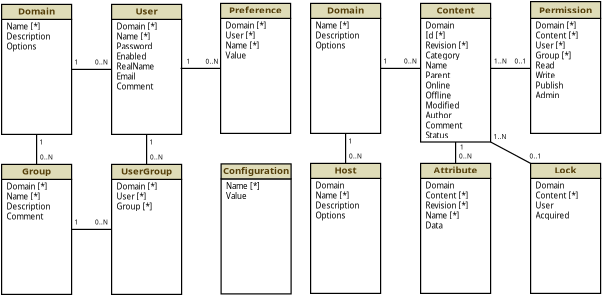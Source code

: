 <?xml version="1.0" encoding="UTF-8"?>
<dia:diagram xmlns:dia="http://www.lysator.liu.se/~alla/dia/">
  <dia:layer name="Background" visible="true">
    <dia:object type="Standard - Box" version="0" id="O0">
      <dia:attribute name="obj_pos">
        <dia:point val="6,1.25"/>
      </dia:attribute>
      <dia:attribute name="obj_bb">
        <dia:rectangle val="5.97,1.22;9.53,7.46"/>
      </dia:attribute>
      <dia:attribute name="elem_corner">
        <dia:point val="6,1.25"/>
      </dia:attribute>
      <dia:attribute name="elem_width">
        <dia:real val="3.5"/>
      </dia:attribute>
      <dia:attribute name="elem_height">
        <dia:real val="6.18"/>
      </dia:attribute>
      <dia:attribute name="border_width">
        <dia:real val="0.06"/>
      </dia:attribute>
      <dia:attribute name="show_background">
        <dia:boolean val="true"/>
      </dia:attribute>
    </dia:object>
    <dia:object type="Standard - Text" version="0" id="O1">
      <dia:attribute name="obj_pos">
        <dia:point val="6.25,1.75"/>
      </dia:attribute>
      <dia:attribute name="obj_bb">
        <dia:rectangle val="6.25,1.35;8.287,7.5"/>
      </dia:attribute>
      <dia:attribute name="text">
        <dia:composite type="text">
          <dia:attribute name="string">
            <dia:string>#Domain
Id [*]
Revision [*]
Category
Name
Parent
Online
Offline
Modified
Author
Comment
Status#</dia:string>
          </dia:attribute>
          <dia:attribute name="font">
            <dia:font family="sans" style="0" name="Helvetica"/>
          </dia:attribute>
          <dia:attribute name="height">
            <dia:real val="0.5"/>
          </dia:attribute>
          <dia:attribute name="pos">
            <dia:point val="6.25,1.75"/>
          </dia:attribute>
          <dia:attribute name="color">
            <dia:color val="#000000"/>
          </dia:attribute>
          <dia:attribute name="alignment">
            <dia:enum val="0"/>
          </dia:attribute>
        </dia:composite>
      </dia:attribute>
    </dia:object>
    <dia:object type="Standard - Box" version="0" id="O2">
      <dia:attribute name="obj_pos">
        <dia:point val="6,0.5"/>
      </dia:attribute>
      <dia:attribute name="obj_bb">
        <dia:rectangle val="5.97,0.47;9.53,1.28"/>
      </dia:attribute>
      <dia:attribute name="elem_corner">
        <dia:point val="6,0.5"/>
      </dia:attribute>
      <dia:attribute name="elem_width">
        <dia:real val="3.5"/>
      </dia:attribute>
      <dia:attribute name="elem_height">
        <dia:real val="0.75"/>
      </dia:attribute>
      <dia:attribute name="border_width">
        <dia:real val="0.06"/>
      </dia:attribute>
      <dia:attribute name="inner_color">
        <dia:color val="#dfdcb8"/>
      </dia:attribute>
      <dia:attribute name="show_background">
        <dia:boolean val="true"/>
      </dia:attribute>
    </dia:object>
    <dia:object type="Standard - Text" version="0" id="O3">
      <dia:attribute name="obj_pos">
        <dia:point val="7.75,1"/>
      </dia:attribute>
      <dia:attribute name="obj_bb">
        <dia:rectangle val="6.775,0.5;8.725,1.3"/>
      </dia:attribute>
      <dia:attribute name="text">
        <dia:composite type="text">
          <dia:attribute name="string">
            <dia:string>#Content#</dia:string>
          </dia:attribute>
          <dia:attribute name="font">
            <dia:font family="sans" style="80" name="Helvetica"/>
          </dia:attribute>
          <dia:attribute name="height">
            <dia:real val="0.6"/>
          </dia:attribute>
          <dia:attribute name="pos">
            <dia:point val="7.75,1"/>
          </dia:attribute>
          <dia:attribute name="color">
            <dia:color val="#543e09"/>
          </dia:attribute>
          <dia:attribute name="alignment">
            <dia:enum val="1"/>
          </dia:attribute>
        </dia:composite>
      </dia:attribute>
    </dia:object>
    <dia:object type="Standard - Line" version="0" id="O4">
      <dia:attribute name="obj_pos">
        <dia:point val="7.75,8.5"/>
      </dia:attribute>
      <dia:attribute name="obj_bb">
        <dia:rectangle val="7.72,7.4;7.78,8.53"/>
      </dia:attribute>
      <dia:attribute name="conn_endpoints">
        <dia:point val="7.75,8.5"/>
        <dia:point val="7.75,7.43"/>
      </dia:attribute>
      <dia:attribute name="numcp">
        <dia:int val="1"/>
      </dia:attribute>
      <dia:attribute name="line_width">
        <dia:real val="0.06"/>
      </dia:attribute>
      <dia:connections>
        <dia:connection handle="0" to="O30" connection="1"/>
        <dia:connection handle="1" to="O0" connection="6"/>
      </dia:connections>
    </dia:object>
    <dia:object type="Standard - Line" version="0" id="O5">
      <dia:attribute name="obj_pos">
        <dia:point val="11.5,3.75"/>
      </dia:attribute>
      <dia:attribute name="obj_bb">
        <dia:rectangle val="9.47,3.72;11.53,3.78"/>
      </dia:attribute>
      <dia:attribute name="conn_endpoints">
        <dia:point val="11.5,3.75"/>
        <dia:point val="9.5,3.75"/>
      </dia:attribute>
      <dia:attribute name="numcp">
        <dia:int val="1"/>
      </dia:attribute>
      <dia:attribute name="line_width">
        <dia:real val="0.06"/>
      </dia:attribute>
    </dia:object>
    <dia:object type="Standard - Text" version="0" id="O6">
      <dia:attribute name="obj_pos">
        <dia:point val="8.07,7.805"/>
      </dia:attribute>
      <dia:attribute name="obj_bb">
        <dia:rectangle val="7.975,7.455;8.165,8.005"/>
      </dia:attribute>
      <dia:attribute name="text">
        <dia:composite type="text">
          <dia:attribute name="string">
            <dia:string>#1#</dia:string>
          </dia:attribute>
          <dia:attribute name="font">
            <dia:font family="sans" style="0" name="Helvetica"/>
          </dia:attribute>
          <dia:attribute name="height">
            <dia:real val="0.4"/>
          </dia:attribute>
          <dia:attribute name="pos">
            <dia:point val="8.07,7.805"/>
          </dia:attribute>
          <dia:attribute name="color">
            <dia:color val="#000000"/>
          </dia:attribute>
          <dia:attribute name="alignment">
            <dia:enum val="1"/>
          </dia:attribute>
        </dia:composite>
      </dia:attribute>
    </dia:object>
    <dia:object type="Standard - Text" version="0" id="O7">
      <dia:attribute name="obj_pos">
        <dia:point val="8.25,8.25"/>
      </dia:attribute>
      <dia:attribute name="obj_bb">
        <dia:rectangle val="7.947,7.9;8.553,8.45"/>
      </dia:attribute>
      <dia:attribute name="text">
        <dia:composite type="text">
          <dia:attribute name="string">
            <dia:string>#0..N#</dia:string>
          </dia:attribute>
          <dia:attribute name="font">
            <dia:font family="sans" style="0" name="Helvetica"/>
          </dia:attribute>
          <dia:attribute name="height">
            <dia:real val="0.4"/>
          </dia:attribute>
          <dia:attribute name="pos">
            <dia:point val="8.25,8.25"/>
          </dia:attribute>
          <dia:attribute name="color">
            <dia:color val="#000000"/>
          </dia:attribute>
          <dia:attribute name="alignment">
            <dia:enum val="1"/>
          </dia:attribute>
        </dia:composite>
      </dia:attribute>
    </dia:object>
    <dia:object type="Standard - Text" version="0" id="O8">
      <dia:attribute name="obj_pos">
        <dia:point val="10,3.5"/>
      </dia:attribute>
      <dia:attribute name="obj_bb">
        <dia:rectangle val="9.697,3.15;10.303,3.7"/>
      </dia:attribute>
      <dia:attribute name="text">
        <dia:composite type="text">
          <dia:attribute name="string">
            <dia:string>#1..N#</dia:string>
          </dia:attribute>
          <dia:attribute name="font">
            <dia:font family="sans" style="0" name="Helvetica"/>
          </dia:attribute>
          <dia:attribute name="height">
            <dia:real val="0.4"/>
          </dia:attribute>
          <dia:attribute name="pos">
            <dia:point val="10,3.5"/>
          </dia:attribute>
          <dia:attribute name="color">
            <dia:color val="#000000"/>
          </dia:attribute>
          <dia:attribute name="alignment">
            <dia:enum val="1"/>
          </dia:attribute>
        </dia:composite>
      </dia:attribute>
    </dia:object>
    <dia:object type="Standard - Text" version="0" id="O9">
      <dia:attribute name="obj_pos">
        <dia:point val="9.97,7.28"/>
      </dia:attribute>
      <dia:attribute name="obj_bb">
        <dia:rectangle val="9.667,6.93;10.273,7.48"/>
      </dia:attribute>
      <dia:attribute name="text">
        <dia:composite type="text">
          <dia:attribute name="string">
            <dia:string>#1..N#</dia:string>
          </dia:attribute>
          <dia:attribute name="font">
            <dia:font family="sans" style="0" name="Helvetica"/>
          </dia:attribute>
          <dia:attribute name="height">
            <dia:real val="0.4"/>
          </dia:attribute>
          <dia:attribute name="pos">
            <dia:point val="9.97,7.28"/>
          </dia:attribute>
          <dia:attribute name="color">
            <dia:color val="#000000"/>
          </dia:attribute>
          <dia:attribute name="alignment">
            <dia:enum val="1"/>
          </dia:attribute>
        </dia:composite>
      </dia:attribute>
    </dia:object>
    <dia:object type="Standard - Text" version="0" id="O10">
      <dia:attribute name="obj_pos">
        <dia:point val="11.75,8.25"/>
      </dia:attribute>
      <dia:attribute name="obj_bb">
        <dia:rectangle val="11.464,7.9;12.036,8.45"/>
      </dia:attribute>
      <dia:attribute name="text">
        <dia:composite type="text">
          <dia:attribute name="string">
            <dia:string>#0..1#</dia:string>
          </dia:attribute>
          <dia:attribute name="font">
            <dia:font family="sans" style="0" name="Helvetica"/>
          </dia:attribute>
          <dia:attribute name="height">
            <dia:real val="0.4"/>
          </dia:attribute>
          <dia:attribute name="pos">
            <dia:point val="11.75,8.25"/>
          </dia:attribute>
          <dia:attribute name="color">
            <dia:color val="#000000"/>
          </dia:attribute>
          <dia:attribute name="alignment">
            <dia:enum val="1"/>
          </dia:attribute>
        </dia:composite>
      </dia:attribute>
    </dia:object>
    <dia:object type="Standard - Text" version="0" id="O11">
      <dia:attribute name="obj_pos">
        <dia:point val="11,3.5"/>
      </dia:attribute>
      <dia:attribute name="obj_bb">
        <dia:rectangle val="10.714,3.15;11.286,3.7"/>
      </dia:attribute>
      <dia:attribute name="text">
        <dia:composite type="text">
          <dia:attribute name="string">
            <dia:string>#0..1#</dia:string>
          </dia:attribute>
          <dia:attribute name="font">
            <dia:font family="sans" style="0" name="Helvetica"/>
          </dia:attribute>
          <dia:attribute name="height">
            <dia:real val="0.4"/>
          </dia:attribute>
          <dia:attribute name="pos">
            <dia:point val="11,3.5"/>
          </dia:attribute>
          <dia:attribute name="color">
            <dia:color val="#000000"/>
          </dia:attribute>
          <dia:attribute name="alignment">
            <dia:enum val="1"/>
          </dia:attribute>
        </dia:composite>
      </dia:attribute>
    </dia:object>
    <dia:object type="Standard - Box" version="0" id="O12">
      <dia:attribute name="obj_pos">
        <dia:point val="11.5,1.25"/>
      </dia:attribute>
      <dia:attribute name="obj_bb">
        <dia:rectangle val="11.47,1.22;15.03,7.03"/>
      </dia:attribute>
      <dia:attribute name="elem_corner">
        <dia:point val="11.5,1.25"/>
      </dia:attribute>
      <dia:attribute name="elem_width">
        <dia:real val="3.5"/>
      </dia:attribute>
      <dia:attribute name="elem_height">
        <dia:real val="5.75"/>
      </dia:attribute>
      <dia:attribute name="border_width">
        <dia:real val="0.06"/>
      </dia:attribute>
      <dia:attribute name="show_background">
        <dia:boolean val="true"/>
      </dia:attribute>
    </dia:object>
    <dia:object type="Standard - Text" version="0" id="O13">
      <dia:attribute name="obj_pos">
        <dia:point val="11.75,1.75"/>
      </dia:attribute>
      <dia:attribute name="obj_bb">
        <dia:rectangle val="11.75,1.35;13.702,5.5"/>
      </dia:attribute>
      <dia:attribute name="text">
        <dia:composite type="text">
          <dia:attribute name="string">
            <dia:string>#Domain [*]
Content [*]
User [*]
Group [*]
Read
Write
Publish
Admin#</dia:string>
          </dia:attribute>
          <dia:attribute name="font">
            <dia:font family="sans" style="0" name="Helvetica"/>
          </dia:attribute>
          <dia:attribute name="height">
            <dia:real val="0.5"/>
          </dia:attribute>
          <dia:attribute name="pos">
            <dia:point val="11.75,1.75"/>
          </dia:attribute>
          <dia:attribute name="color">
            <dia:color val="#000000"/>
          </dia:attribute>
          <dia:attribute name="alignment">
            <dia:enum val="0"/>
          </dia:attribute>
        </dia:composite>
      </dia:attribute>
    </dia:object>
    <dia:object type="Standard - Box" version="0" id="O14">
      <dia:attribute name="obj_pos">
        <dia:point val="11.5,0.41"/>
      </dia:attribute>
      <dia:attribute name="obj_bb">
        <dia:rectangle val="11.47,0.38;15.03,1.28"/>
      </dia:attribute>
      <dia:attribute name="elem_corner">
        <dia:point val="11.5,0.41"/>
      </dia:attribute>
      <dia:attribute name="elem_width">
        <dia:real val="3.5"/>
      </dia:attribute>
      <dia:attribute name="elem_height">
        <dia:real val="0.84"/>
      </dia:attribute>
      <dia:attribute name="border_width">
        <dia:real val="0.06"/>
      </dia:attribute>
      <dia:attribute name="inner_color">
        <dia:color val="#dfdcb8"/>
      </dia:attribute>
      <dia:attribute name="show_background">
        <dia:boolean val="true"/>
      </dia:attribute>
    </dia:object>
    <dia:object type="Standard - Text" version="0" id="O15">
      <dia:attribute name="obj_pos">
        <dia:point val="13.25,1"/>
      </dia:attribute>
      <dia:attribute name="obj_bb">
        <dia:rectangle val="11.925,0.5;14.575,1.3"/>
      </dia:attribute>
      <dia:attribute name="text">
        <dia:composite type="text">
          <dia:attribute name="string">
            <dia:string>#Permission#</dia:string>
          </dia:attribute>
          <dia:attribute name="font">
            <dia:font family="sans" style="80" name="Helvetica"/>
          </dia:attribute>
          <dia:attribute name="height">
            <dia:real val="0.6"/>
          </dia:attribute>
          <dia:attribute name="pos">
            <dia:point val="13.25,1"/>
          </dia:attribute>
          <dia:attribute name="color">
            <dia:color val="#543e09"/>
          </dia:attribute>
          <dia:attribute name="alignment">
            <dia:enum val="1"/>
          </dia:attribute>
        </dia:composite>
      </dia:attribute>
    </dia:object>
    <dia:object type="Standard - Box" version="0" id="O16">
      <dia:attribute name="obj_pos">
        <dia:point val="0.5,1.25"/>
      </dia:attribute>
      <dia:attribute name="obj_bb">
        <dia:rectangle val="0.47,1.22;4.03,7.03"/>
      </dia:attribute>
      <dia:attribute name="elem_corner">
        <dia:point val="0.5,1.25"/>
      </dia:attribute>
      <dia:attribute name="elem_width">
        <dia:real val="3.5"/>
      </dia:attribute>
      <dia:attribute name="elem_height">
        <dia:real val="5.75"/>
      </dia:attribute>
      <dia:attribute name="border_width">
        <dia:real val="0.06"/>
      </dia:attribute>
      <dia:attribute name="show_background">
        <dia:boolean val="true"/>
      </dia:attribute>
    </dia:object>
    <dia:object type="Standard - Text" version="0" id="O17">
      <dia:attribute name="obj_pos">
        <dia:point val="0.75,1.75"/>
      </dia:attribute>
      <dia:attribute name="obj_bb">
        <dia:rectangle val="0.75,1.35;2.742,3"/>
      </dia:attribute>
      <dia:attribute name="text">
        <dia:composite type="text">
          <dia:attribute name="string">
            <dia:string>#Name [*]
Description
Options#</dia:string>
          </dia:attribute>
          <dia:attribute name="font">
            <dia:font family="sans" style="0" name="Helvetica"/>
          </dia:attribute>
          <dia:attribute name="height">
            <dia:real val="0.5"/>
          </dia:attribute>
          <dia:attribute name="pos">
            <dia:point val="0.75,1.75"/>
          </dia:attribute>
          <dia:attribute name="color">
            <dia:color val="#000000"/>
          </dia:attribute>
          <dia:attribute name="alignment">
            <dia:enum val="0"/>
          </dia:attribute>
        </dia:composite>
      </dia:attribute>
    </dia:object>
    <dia:object type="Standard - Box" version="0" id="O18">
      <dia:attribute name="obj_pos">
        <dia:point val="0.5,0.5"/>
      </dia:attribute>
      <dia:attribute name="obj_bb">
        <dia:rectangle val="0.47,0.47;4.03,1.28"/>
      </dia:attribute>
      <dia:attribute name="elem_corner">
        <dia:point val="0.5,0.5"/>
      </dia:attribute>
      <dia:attribute name="elem_width">
        <dia:real val="3.5"/>
      </dia:attribute>
      <dia:attribute name="elem_height">
        <dia:real val="0.75"/>
      </dia:attribute>
      <dia:attribute name="border_width">
        <dia:real val="0.06"/>
      </dia:attribute>
      <dia:attribute name="inner_color">
        <dia:color val="#dfdcb8"/>
      </dia:attribute>
      <dia:attribute name="show_background">
        <dia:boolean val="true"/>
      </dia:attribute>
    </dia:object>
    <dia:object type="Standard - Text" version="0" id="O19">
      <dia:attribute name="obj_pos">
        <dia:point val="2.25,1"/>
      </dia:attribute>
      <dia:attribute name="obj_bb">
        <dia:rectangle val="1.325,0.5;3.175,1.3"/>
      </dia:attribute>
      <dia:attribute name="text">
        <dia:composite type="text">
          <dia:attribute name="string">
            <dia:string>#Domain#</dia:string>
          </dia:attribute>
          <dia:attribute name="font">
            <dia:font family="sans" style="80" name="Helvetica"/>
          </dia:attribute>
          <dia:attribute name="height">
            <dia:real val="0.6"/>
          </dia:attribute>
          <dia:attribute name="pos">
            <dia:point val="2.25,1"/>
          </dia:attribute>
          <dia:attribute name="color">
            <dia:color val="#543e09"/>
          </dia:attribute>
          <dia:attribute name="alignment">
            <dia:enum val="1"/>
          </dia:attribute>
        </dia:composite>
      </dia:attribute>
    </dia:object>
    <dia:object type="Standard - Line" version="0" id="O20">
      <dia:attribute name="obj_pos">
        <dia:point val="6,3.75"/>
      </dia:attribute>
      <dia:attribute name="obj_bb">
        <dia:rectangle val="3.97,3.72;6.03,3.78"/>
      </dia:attribute>
      <dia:attribute name="conn_endpoints">
        <dia:point val="6,3.75"/>
        <dia:point val="4,3.75"/>
      </dia:attribute>
      <dia:attribute name="numcp">
        <dia:int val="1"/>
      </dia:attribute>
      <dia:attribute name="line_width">
        <dia:real val="0.06"/>
      </dia:attribute>
    </dia:object>
    <dia:object type="Standard - Text" version="0" id="O21">
      <dia:attribute name="obj_pos">
        <dia:point val="5.5,3.5"/>
      </dia:attribute>
      <dia:attribute name="obj_bb">
        <dia:rectangle val="5.197,3.15;5.803,3.7"/>
      </dia:attribute>
      <dia:attribute name="text">
        <dia:composite type="text">
          <dia:attribute name="string">
            <dia:string>#0..N#</dia:string>
          </dia:attribute>
          <dia:attribute name="font">
            <dia:font family="sans" style="0" name="Helvetica"/>
          </dia:attribute>
          <dia:attribute name="height">
            <dia:real val="0.4"/>
          </dia:attribute>
          <dia:attribute name="pos">
            <dia:point val="5.5,3.5"/>
          </dia:attribute>
          <dia:attribute name="color">
            <dia:color val="#000000"/>
          </dia:attribute>
          <dia:attribute name="alignment">
            <dia:enum val="1"/>
          </dia:attribute>
        </dia:composite>
      </dia:attribute>
    </dia:object>
    <dia:object type="Standard - Text" version="0" id="O22">
      <dia:attribute name="obj_pos">
        <dia:point val="4.25,3.5"/>
      </dia:attribute>
      <dia:attribute name="obj_bb">
        <dia:rectangle val="4.155,3.15;4.345,3.7"/>
      </dia:attribute>
      <dia:attribute name="text">
        <dia:composite type="text">
          <dia:attribute name="string">
            <dia:string>#1#</dia:string>
          </dia:attribute>
          <dia:attribute name="font">
            <dia:font family="sans" style="0" name="Helvetica"/>
          </dia:attribute>
          <dia:attribute name="height">
            <dia:real val="0.4"/>
          </dia:attribute>
          <dia:attribute name="pos">
            <dia:point val="4.25,3.5"/>
          </dia:attribute>
          <dia:attribute name="color">
            <dia:color val="#000000"/>
          </dia:attribute>
          <dia:attribute name="alignment">
            <dia:enum val="1"/>
          </dia:attribute>
        </dia:composite>
      </dia:attribute>
    </dia:object>
    <dia:object type="Standard - Box" version="0" id="O23">
      <dia:attribute name="obj_pos">
        <dia:point val="11.5,9.25"/>
      </dia:attribute>
      <dia:attribute name="obj_bb">
        <dia:rectangle val="11.47,9.22;15.03,15.03"/>
      </dia:attribute>
      <dia:attribute name="elem_corner">
        <dia:point val="11.5,9.25"/>
      </dia:attribute>
      <dia:attribute name="elem_width">
        <dia:real val="3.5"/>
      </dia:attribute>
      <dia:attribute name="elem_height">
        <dia:real val="5.75"/>
      </dia:attribute>
      <dia:attribute name="border_width">
        <dia:real val="0.06"/>
      </dia:attribute>
      <dia:attribute name="show_background">
        <dia:boolean val="true"/>
      </dia:attribute>
    </dia:object>
    <dia:object type="Standard - Text" version="0" id="O24">
      <dia:attribute name="obj_pos">
        <dia:point val="11.75,9.75"/>
      </dia:attribute>
      <dia:attribute name="obj_bb">
        <dia:rectangle val="11.75,9.35;13.702,11.5"/>
      </dia:attribute>
      <dia:attribute name="text">
        <dia:composite type="text">
          <dia:attribute name="string">
            <dia:string>#Domain
Content [*]
User
Acquired#</dia:string>
          </dia:attribute>
          <dia:attribute name="font">
            <dia:font family="sans" style="0" name="Helvetica"/>
          </dia:attribute>
          <dia:attribute name="height">
            <dia:real val="0.5"/>
          </dia:attribute>
          <dia:attribute name="pos">
            <dia:point val="11.75,9.75"/>
          </dia:attribute>
          <dia:attribute name="color">
            <dia:color val="#000000"/>
          </dia:attribute>
          <dia:attribute name="alignment">
            <dia:enum val="0"/>
          </dia:attribute>
        </dia:composite>
      </dia:attribute>
    </dia:object>
    <dia:object type="Standard - Box" version="0" id="O25">
      <dia:attribute name="obj_pos">
        <dia:point val="11.5,8.5"/>
      </dia:attribute>
      <dia:attribute name="obj_bb">
        <dia:rectangle val="11.47,8.47;15.03,9.28"/>
      </dia:attribute>
      <dia:attribute name="elem_corner">
        <dia:point val="11.5,8.5"/>
      </dia:attribute>
      <dia:attribute name="elem_width">
        <dia:real val="3.5"/>
      </dia:attribute>
      <dia:attribute name="elem_height">
        <dia:real val="0.75"/>
      </dia:attribute>
      <dia:attribute name="border_width">
        <dia:real val="0.06"/>
      </dia:attribute>
      <dia:attribute name="inner_color">
        <dia:color val="#dfdcb8"/>
      </dia:attribute>
      <dia:attribute name="show_background">
        <dia:boolean val="true"/>
      </dia:attribute>
    </dia:object>
    <dia:object type="Standard - Text" version="0" id="O26">
      <dia:attribute name="obj_pos">
        <dia:point val="13.25,9"/>
      </dia:attribute>
      <dia:attribute name="obj_bb">
        <dia:rectangle val="12.675,8.5;13.825,9.3"/>
      </dia:attribute>
      <dia:attribute name="text">
        <dia:composite type="text">
          <dia:attribute name="string">
            <dia:string>#Lock#</dia:string>
          </dia:attribute>
          <dia:attribute name="font">
            <dia:font family="sans" style="80" name="Helvetica"/>
          </dia:attribute>
          <dia:attribute name="height">
            <dia:real val="0.6"/>
          </dia:attribute>
          <dia:attribute name="pos">
            <dia:point val="13.25,9"/>
          </dia:attribute>
          <dia:attribute name="color">
            <dia:color val="#543e09"/>
          </dia:attribute>
          <dia:attribute name="alignment">
            <dia:enum val="1"/>
          </dia:attribute>
        </dia:composite>
      </dia:attribute>
    </dia:object>
    <dia:object type="Standard - Line" version="0" id="O27">
      <dia:attribute name="obj_pos">
        <dia:point val="11.5,8.5"/>
      </dia:attribute>
      <dia:attribute name="obj_bb">
        <dia:rectangle val="9.459,7.389;11.541,8.541"/>
      </dia:attribute>
      <dia:attribute name="conn_endpoints">
        <dia:point val="11.5,8.5"/>
        <dia:point val="9.5,7.43"/>
      </dia:attribute>
      <dia:attribute name="numcp">
        <dia:int val="1"/>
      </dia:attribute>
      <dia:attribute name="line_width">
        <dia:real val="0.06"/>
      </dia:attribute>
      <dia:connections>
        <dia:connection handle="0" to="O25" connection="0"/>
        <dia:connection handle="1" to="O0" connection="7"/>
      </dia:connections>
    </dia:object>
    <dia:object type="Standard - Box" version="0" id="O28">
      <dia:attribute name="obj_pos">
        <dia:point val="6,9.25"/>
      </dia:attribute>
      <dia:attribute name="obj_bb">
        <dia:rectangle val="5.97,9.22;9.53,15.03"/>
      </dia:attribute>
      <dia:attribute name="elem_corner">
        <dia:point val="6,9.25"/>
      </dia:attribute>
      <dia:attribute name="elem_width">
        <dia:real val="3.5"/>
      </dia:attribute>
      <dia:attribute name="elem_height">
        <dia:real val="5.75"/>
      </dia:attribute>
      <dia:attribute name="border_width">
        <dia:real val="0.06"/>
      </dia:attribute>
      <dia:attribute name="show_background">
        <dia:boolean val="true"/>
      </dia:attribute>
    </dia:object>
    <dia:object type="Standard - Text" version="0" id="O29">
      <dia:attribute name="obj_pos">
        <dia:point val="6.25,9.75"/>
      </dia:attribute>
      <dia:attribute name="obj_bb">
        <dia:rectangle val="6.25,9.336;8.3,12.027"/>
      </dia:attribute>
      <dia:attribute name="text">
        <dia:composite type="text">
          <dia:attribute name="string">
            <dia:string>#Domain
Content [*]
Revision [*]
Name [*]
Data#</dia:string>
          </dia:attribute>
          <dia:attribute name="font">
            <dia:font family="sans" style="0" name="Helvetica"/>
          </dia:attribute>
          <dia:attribute name="height">
            <dia:real val="0.5"/>
          </dia:attribute>
          <dia:attribute name="pos">
            <dia:point val="6.25,9.75"/>
          </dia:attribute>
          <dia:attribute name="color">
            <dia:color val="#000000"/>
          </dia:attribute>
          <dia:attribute name="alignment">
            <dia:enum val="0"/>
          </dia:attribute>
        </dia:composite>
      </dia:attribute>
    </dia:object>
    <dia:object type="Standard - Box" version="0" id="O30">
      <dia:attribute name="obj_pos">
        <dia:point val="6,8.5"/>
      </dia:attribute>
      <dia:attribute name="obj_bb">
        <dia:rectangle val="5.97,8.47;9.53,9.28"/>
      </dia:attribute>
      <dia:attribute name="elem_corner">
        <dia:point val="6,8.5"/>
      </dia:attribute>
      <dia:attribute name="elem_width">
        <dia:real val="3.5"/>
      </dia:attribute>
      <dia:attribute name="elem_height">
        <dia:real val="0.75"/>
      </dia:attribute>
      <dia:attribute name="border_width">
        <dia:real val="0.06"/>
      </dia:attribute>
      <dia:attribute name="inner_color">
        <dia:color val="#dfdcb8"/>
      </dia:attribute>
      <dia:attribute name="show_background">
        <dia:boolean val="true"/>
      </dia:attribute>
    </dia:object>
    <dia:object type="Standard - Text" version="0" id="O31">
      <dia:attribute name="obj_pos">
        <dia:point val="7.75,9"/>
      </dia:attribute>
      <dia:attribute name="obj_bb">
        <dia:rectangle val="6.65,8.5;8.85,9.3"/>
      </dia:attribute>
      <dia:attribute name="text">
        <dia:composite type="text">
          <dia:attribute name="string">
            <dia:string>#Attribute#</dia:string>
          </dia:attribute>
          <dia:attribute name="font">
            <dia:font family="sans" style="80" name="Helvetica"/>
          </dia:attribute>
          <dia:attribute name="height">
            <dia:real val="0.6"/>
          </dia:attribute>
          <dia:attribute name="pos">
            <dia:point val="7.75,9"/>
          </dia:attribute>
          <dia:attribute name="color">
            <dia:color val="#543e09"/>
          </dia:attribute>
          <dia:attribute name="alignment">
            <dia:enum val="1"/>
          </dia:attribute>
        </dia:composite>
      </dia:attribute>
    </dia:object>
    <dia:object type="Standard - Box" version="0" id="O32">
      <dia:attribute name="obj_pos">
        <dia:point val="-14.95,1.3"/>
      </dia:attribute>
      <dia:attribute name="obj_bb">
        <dia:rectangle val="-14.98,1.27;-11.42,7.08"/>
      </dia:attribute>
      <dia:attribute name="elem_corner">
        <dia:point val="-14.95,1.3"/>
      </dia:attribute>
      <dia:attribute name="elem_width">
        <dia:real val="3.5"/>
      </dia:attribute>
      <dia:attribute name="elem_height">
        <dia:real val="5.75"/>
      </dia:attribute>
      <dia:attribute name="border_width">
        <dia:real val="0.06"/>
      </dia:attribute>
      <dia:attribute name="show_background">
        <dia:boolean val="true"/>
      </dia:attribute>
    </dia:object>
    <dia:object type="Standard - Text" version="0" id="O33">
      <dia:attribute name="obj_pos">
        <dia:point val="-14.7,1.8"/>
      </dia:attribute>
      <dia:attribute name="obj_bb">
        <dia:rectangle val="-14.7,1.4;-12.708,3.05"/>
      </dia:attribute>
      <dia:attribute name="text">
        <dia:composite type="text">
          <dia:attribute name="string">
            <dia:string>#Name [*]
Description
Options#</dia:string>
          </dia:attribute>
          <dia:attribute name="font">
            <dia:font family="sans" style="0" name="Helvetica"/>
          </dia:attribute>
          <dia:attribute name="height">
            <dia:real val="0.5"/>
          </dia:attribute>
          <dia:attribute name="pos">
            <dia:point val="-14.7,1.8"/>
          </dia:attribute>
          <dia:attribute name="color">
            <dia:color val="#000000"/>
          </dia:attribute>
          <dia:attribute name="alignment">
            <dia:enum val="0"/>
          </dia:attribute>
        </dia:composite>
      </dia:attribute>
    </dia:object>
    <dia:object type="Standard - Box" version="0" id="O34">
      <dia:attribute name="obj_pos">
        <dia:point val="-14.95,0.55"/>
      </dia:attribute>
      <dia:attribute name="obj_bb">
        <dia:rectangle val="-14.98,0.52;-11.42,1.33"/>
      </dia:attribute>
      <dia:attribute name="elem_corner">
        <dia:point val="-14.95,0.55"/>
      </dia:attribute>
      <dia:attribute name="elem_width">
        <dia:real val="3.5"/>
      </dia:attribute>
      <dia:attribute name="elem_height">
        <dia:real val="0.75"/>
      </dia:attribute>
      <dia:attribute name="border_width">
        <dia:real val="0.06"/>
      </dia:attribute>
      <dia:attribute name="inner_color">
        <dia:color val="#dfdcb8"/>
      </dia:attribute>
      <dia:attribute name="show_background">
        <dia:boolean val="true"/>
      </dia:attribute>
    </dia:object>
    <dia:object type="Standard - Text" version="0" id="O35">
      <dia:attribute name="obj_pos">
        <dia:point val="-13.2,1.05"/>
      </dia:attribute>
      <dia:attribute name="obj_bb">
        <dia:rectangle val="-14.125,0.55;-12.275,1.35"/>
      </dia:attribute>
      <dia:attribute name="text">
        <dia:composite type="text">
          <dia:attribute name="string">
            <dia:string>#Domain#</dia:string>
          </dia:attribute>
          <dia:attribute name="font">
            <dia:font family="sans" style="80" name="Helvetica"/>
          </dia:attribute>
          <dia:attribute name="height">
            <dia:real val="0.6"/>
          </dia:attribute>
          <dia:attribute name="pos">
            <dia:point val="-13.2,1.05"/>
          </dia:attribute>
          <dia:attribute name="color">
            <dia:color val="#543e09"/>
          </dia:attribute>
          <dia:attribute name="alignment">
            <dia:enum val="1"/>
          </dia:attribute>
        </dia:composite>
      </dia:attribute>
    </dia:object>
    <dia:object type="Standard - Text" version="0" id="O36">
      <dia:attribute name="obj_pos">
        <dia:point val="-11.2,3.55"/>
      </dia:attribute>
      <dia:attribute name="obj_bb">
        <dia:rectangle val="-11.295,3.2;-11.105,3.75"/>
      </dia:attribute>
      <dia:attribute name="text">
        <dia:composite type="text">
          <dia:attribute name="string">
            <dia:string>#1#</dia:string>
          </dia:attribute>
          <dia:attribute name="font">
            <dia:font family="sans" style="0" name="Helvetica"/>
          </dia:attribute>
          <dia:attribute name="height">
            <dia:real val="0.4"/>
          </dia:attribute>
          <dia:attribute name="pos">
            <dia:point val="-11.2,3.55"/>
          </dia:attribute>
          <dia:attribute name="color">
            <dia:color val="#000000"/>
          </dia:attribute>
          <dia:attribute name="alignment">
            <dia:enum val="1"/>
          </dia:attribute>
        </dia:composite>
      </dia:attribute>
    </dia:object>
    <dia:object type="Standard - Box" version="0" id="O37">
      <dia:attribute name="obj_pos">
        <dia:point val="-9.45,1.3"/>
      </dia:attribute>
      <dia:attribute name="obj_bb">
        <dia:rectangle val="-9.48,1.27;-5.92,7.08"/>
      </dia:attribute>
      <dia:attribute name="elem_corner">
        <dia:point val="-9.45,1.3"/>
      </dia:attribute>
      <dia:attribute name="elem_width">
        <dia:real val="3.5"/>
      </dia:attribute>
      <dia:attribute name="elem_height">
        <dia:real val="5.75"/>
      </dia:attribute>
      <dia:attribute name="border_width">
        <dia:real val="0.06"/>
      </dia:attribute>
      <dia:attribute name="show_background">
        <dia:boolean val="true"/>
      </dia:attribute>
    </dia:object>
    <dia:object type="Standard - Text" version="0" id="O38">
      <dia:attribute name="obj_pos">
        <dia:point val="-9.2,1.8"/>
      </dia:attribute>
      <dia:attribute name="obj_bb">
        <dia:rectangle val="-9.2,1.4;-7.283,5.05"/>
      </dia:attribute>
      <dia:attribute name="text">
        <dia:composite type="text">
          <dia:attribute name="string">
            <dia:string>#Domain [*]
Name [*]
Password
Enabled
RealName
Email
Comment#</dia:string>
          </dia:attribute>
          <dia:attribute name="font">
            <dia:font family="sans" style="0" name="Helvetica"/>
          </dia:attribute>
          <dia:attribute name="height">
            <dia:real val="0.5"/>
          </dia:attribute>
          <dia:attribute name="pos">
            <dia:point val="-9.2,1.8"/>
          </dia:attribute>
          <dia:attribute name="color">
            <dia:color val="#000000"/>
          </dia:attribute>
          <dia:attribute name="alignment">
            <dia:enum val="0"/>
          </dia:attribute>
        </dia:composite>
      </dia:attribute>
    </dia:object>
    <dia:object type="Standard - Box" version="0" id="O39">
      <dia:attribute name="obj_pos">
        <dia:point val="-9.45,0.55"/>
      </dia:attribute>
      <dia:attribute name="obj_bb">
        <dia:rectangle val="-9.48,0.52;-5.92,1.33"/>
      </dia:attribute>
      <dia:attribute name="elem_corner">
        <dia:point val="-9.45,0.55"/>
      </dia:attribute>
      <dia:attribute name="elem_width">
        <dia:real val="3.5"/>
      </dia:attribute>
      <dia:attribute name="elem_height">
        <dia:real val="0.75"/>
      </dia:attribute>
      <dia:attribute name="border_width">
        <dia:real val="0.06"/>
      </dia:attribute>
      <dia:attribute name="inner_color">
        <dia:color val="#dfdcb8"/>
      </dia:attribute>
      <dia:attribute name="show_background">
        <dia:boolean val="true"/>
      </dia:attribute>
    </dia:object>
    <dia:object type="Standard - Text" version="0" id="O40">
      <dia:attribute name="obj_pos">
        <dia:point val="-7.7,1.05"/>
      </dia:attribute>
      <dia:attribute name="obj_bb">
        <dia:rectangle val="-8.25,0.55;-7.15,1.35"/>
      </dia:attribute>
      <dia:attribute name="text">
        <dia:composite type="text">
          <dia:attribute name="string">
            <dia:string>#User#</dia:string>
          </dia:attribute>
          <dia:attribute name="font">
            <dia:font family="sans" style="80" name="Helvetica"/>
          </dia:attribute>
          <dia:attribute name="height">
            <dia:real val="0.6"/>
          </dia:attribute>
          <dia:attribute name="pos">
            <dia:point val="-7.7,1.05"/>
          </dia:attribute>
          <dia:attribute name="color">
            <dia:color val="#543e09"/>
          </dia:attribute>
          <dia:attribute name="alignment">
            <dia:enum val="1"/>
          </dia:attribute>
        </dia:composite>
      </dia:attribute>
    </dia:object>
    <dia:object type="Standard - Line" version="0" id="O41">
      <dia:attribute name="obj_pos">
        <dia:point val="-9.45,3.8"/>
      </dia:attribute>
      <dia:attribute name="obj_bb">
        <dia:rectangle val="-11.48,3.77;-9.42,3.83"/>
      </dia:attribute>
      <dia:attribute name="conn_endpoints">
        <dia:point val="-9.45,3.8"/>
        <dia:point val="-11.45,3.8"/>
      </dia:attribute>
      <dia:attribute name="numcp">
        <dia:int val="1"/>
      </dia:attribute>
      <dia:attribute name="line_width">
        <dia:real val="0.06"/>
      </dia:attribute>
    </dia:object>
    <dia:object type="Standard - Box" version="0" id="O42">
      <dia:attribute name="obj_pos">
        <dia:point val="-14.95,9.3"/>
      </dia:attribute>
      <dia:attribute name="obj_bb">
        <dia:rectangle val="-14.98,9.27;-11.42,15.08"/>
      </dia:attribute>
      <dia:attribute name="elem_corner">
        <dia:point val="-14.95,9.3"/>
      </dia:attribute>
      <dia:attribute name="elem_width">
        <dia:real val="3.5"/>
      </dia:attribute>
      <dia:attribute name="elem_height">
        <dia:real val="5.75"/>
      </dia:attribute>
      <dia:attribute name="border_width">
        <dia:real val="0.06"/>
      </dia:attribute>
      <dia:attribute name="show_background">
        <dia:boolean val="true"/>
      </dia:attribute>
    </dia:object>
    <dia:object type="Standard - Text" version="0" id="O43">
      <dia:attribute name="obj_pos">
        <dia:point val="-14.7,9.8"/>
      </dia:attribute>
      <dia:attribute name="obj_bb">
        <dia:rectangle val="-14.7,9.4;-12.708,11.55"/>
      </dia:attribute>
      <dia:attribute name="text">
        <dia:composite type="text">
          <dia:attribute name="string">
            <dia:string>#Domain [*]
Name [*]
Description
Comment#</dia:string>
          </dia:attribute>
          <dia:attribute name="font">
            <dia:font family="sans" style="0" name="Helvetica"/>
          </dia:attribute>
          <dia:attribute name="height">
            <dia:real val="0.5"/>
          </dia:attribute>
          <dia:attribute name="pos">
            <dia:point val="-14.7,9.8"/>
          </dia:attribute>
          <dia:attribute name="color">
            <dia:color val="#000000"/>
          </dia:attribute>
          <dia:attribute name="alignment">
            <dia:enum val="0"/>
          </dia:attribute>
        </dia:composite>
      </dia:attribute>
    </dia:object>
    <dia:object type="Standard - Box" version="0" id="O44">
      <dia:attribute name="obj_pos">
        <dia:point val="-14.95,8.55"/>
      </dia:attribute>
      <dia:attribute name="obj_bb">
        <dia:rectangle val="-14.98,8.52;-11.42,9.33"/>
      </dia:attribute>
      <dia:attribute name="elem_corner">
        <dia:point val="-14.95,8.55"/>
      </dia:attribute>
      <dia:attribute name="elem_width">
        <dia:real val="3.5"/>
      </dia:attribute>
      <dia:attribute name="elem_height">
        <dia:real val="0.75"/>
      </dia:attribute>
      <dia:attribute name="border_width">
        <dia:real val="0.06"/>
      </dia:attribute>
      <dia:attribute name="inner_color">
        <dia:color val="#dfdcb8"/>
      </dia:attribute>
      <dia:attribute name="show_background">
        <dia:boolean val="true"/>
      </dia:attribute>
    </dia:object>
    <dia:object type="Standard - Text" version="0" id="O45">
      <dia:attribute name="obj_pos">
        <dia:point val="-13.2,9.05"/>
      </dia:attribute>
      <dia:attribute name="obj_bb">
        <dia:rectangle val="-13.925,8.55;-12.475,9.35"/>
      </dia:attribute>
      <dia:attribute name="text">
        <dia:composite type="text">
          <dia:attribute name="string">
            <dia:string>#Group#</dia:string>
          </dia:attribute>
          <dia:attribute name="font">
            <dia:font family="sans" style="80" name="Helvetica"/>
          </dia:attribute>
          <dia:attribute name="height">
            <dia:real val="0.6"/>
          </dia:attribute>
          <dia:attribute name="pos">
            <dia:point val="-13.2,9.05"/>
          </dia:attribute>
          <dia:attribute name="color">
            <dia:color val="#543e09"/>
          </dia:attribute>
          <dia:attribute name="alignment">
            <dia:enum val="1"/>
          </dia:attribute>
        </dia:composite>
      </dia:attribute>
    </dia:object>
    <dia:object type="Standard - Line" version="0" id="O46">
      <dia:attribute name="obj_pos">
        <dia:point val="-13.2,8.55"/>
      </dia:attribute>
      <dia:attribute name="obj_bb">
        <dia:rectangle val="-13.23,7.02;-13.17,8.58"/>
      </dia:attribute>
      <dia:attribute name="conn_endpoints">
        <dia:point val="-13.2,8.55"/>
        <dia:point val="-13.2,7.05"/>
      </dia:attribute>
      <dia:attribute name="numcp">
        <dia:int val="1"/>
      </dia:attribute>
      <dia:attribute name="line_width">
        <dia:real val="0.06"/>
      </dia:attribute>
      <dia:connections>
        <dia:connection handle="0" to="O44" connection="1"/>
        <dia:connection handle="1" to="O32" connection="6"/>
      </dia:connections>
    </dia:object>
    <dia:object type="Standard - Text" version="0" id="O47">
      <dia:attribute name="obj_pos">
        <dia:point val="-12.95,7.55"/>
      </dia:attribute>
      <dia:attribute name="obj_bb">
        <dia:rectangle val="-13.045,7.2;-12.855,7.75"/>
      </dia:attribute>
      <dia:attribute name="text">
        <dia:composite type="text">
          <dia:attribute name="string">
            <dia:string>#1#</dia:string>
          </dia:attribute>
          <dia:attribute name="font">
            <dia:font family="sans" style="0" name="Helvetica"/>
          </dia:attribute>
          <dia:attribute name="height">
            <dia:real val="0.4"/>
          </dia:attribute>
          <dia:attribute name="pos">
            <dia:point val="-12.95,7.55"/>
          </dia:attribute>
          <dia:attribute name="color">
            <dia:color val="#000000"/>
          </dia:attribute>
          <dia:attribute name="alignment">
            <dia:enum val="1"/>
          </dia:attribute>
        </dia:composite>
      </dia:attribute>
    </dia:object>
    <dia:object type="Standard - Text" version="0" id="O48">
      <dia:attribute name="obj_pos">
        <dia:point val="-12.7,8.3"/>
      </dia:attribute>
      <dia:attribute name="obj_bb">
        <dia:rectangle val="-13.003,7.95;-12.397,8.5"/>
      </dia:attribute>
      <dia:attribute name="text">
        <dia:composite type="text">
          <dia:attribute name="string">
            <dia:string>#0..N#</dia:string>
          </dia:attribute>
          <dia:attribute name="font">
            <dia:font family="sans" style="0" name="Helvetica"/>
          </dia:attribute>
          <dia:attribute name="height">
            <dia:real val="0.4"/>
          </dia:attribute>
          <dia:attribute name="pos">
            <dia:point val="-12.7,8.3"/>
          </dia:attribute>
          <dia:attribute name="color">
            <dia:color val="#000000"/>
          </dia:attribute>
          <dia:attribute name="alignment">
            <dia:enum val="1"/>
          </dia:attribute>
        </dia:composite>
      </dia:attribute>
    </dia:object>
    <dia:object type="Standard - Box" version="0" id="O49">
      <dia:attribute name="obj_pos">
        <dia:point val="-9.45,9.3"/>
      </dia:attribute>
      <dia:attribute name="obj_bb">
        <dia:rectangle val="-9.48,9.27;-5.92,15.08"/>
      </dia:attribute>
      <dia:attribute name="elem_corner">
        <dia:point val="-9.45,9.3"/>
      </dia:attribute>
      <dia:attribute name="elem_width">
        <dia:real val="3.5"/>
      </dia:attribute>
      <dia:attribute name="elem_height">
        <dia:real val="5.75"/>
      </dia:attribute>
      <dia:attribute name="border_width">
        <dia:real val="0.06"/>
      </dia:attribute>
      <dia:attribute name="show_background">
        <dia:boolean val="true"/>
      </dia:attribute>
    </dia:object>
    <dia:object type="Standard - Text" version="0" id="O50">
      <dia:attribute name="obj_pos">
        <dia:point val="-9.2,9.8"/>
      </dia:attribute>
      <dia:attribute name="obj_bb">
        <dia:rectangle val="-9.2,9.4;-7.283,11.05"/>
      </dia:attribute>
      <dia:attribute name="text">
        <dia:composite type="text">
          <dia:attribute name="string">
            <dia:string>#Domain [*]
User [*]
Group [*]#</dia:string>
          </dia:attribute>
          <dia:attribute name="font">
            <dia:font family="sans" style="0" name="Helvetica"/>
          </dia:attribute>
          <dia:attribute name="height">
            <dia:real val="0.5"/>
          </dia:attribute>
          <dia:attribute name="pos">
            <dia:point val="-9.2,9.8"/>
          </dia:attribute>
          <dia:attribute name="color">
            <dia:color val="#000000"/>
          </dia:attribute>
          <dia:attribute name="alignment">
            <dia:enum val="0"/>
          </dia:attribute>
        </dia:composite>
      </dia:attribute>
    </dia:object>
    <dia:object type="Standard - Box" version="0" id="O51">
      <dia:attribute name="obj_pos">
        <dia:point val="-9.45,8.55"/>
      </dia:attribute>
      <dia:attribute name="obj_bb">
        <dia:rectangle val="-9.48,8.52;-5.92,9.33"/>
      </dia:attribute>
      <dia:attribute name="elem_corner">
        <dia:point val="-9.45,8.55"/>
      </dia:attribute>
      <dia:attribute name="elem_width">
        <dia:real val="3.5"/>
      </dia:attribute>
      <dia:attribute name="elem_height">
        <dia:real val="0.75"/>
      </dia:attribute>
      <dia:attribute name="border_width">
        <dia:real val="0.06"/>
      </dia:attribute>
      <dia:attribute name="inner_color">
        <dia:color val="#dfdcb8"/>
      </dia:attribute>
      <dia:attribute name="show_background">
        <dia:boolean val="true"/>
      </dia:attribute>
    </dia:object>
    <dia:object type="Standard - Text" version="0" id="O52">
      <dia:attribute name="obj_pos">
        <dia:point val="-7.7,9.05"/>
      </dia:attribute>
      <dia:attribute name="obj_bb">
        <dia:rectangle val="-8.975,8.55;-6.425,9.35"/>
      </dia:attribute>
      <dia:attribute name="text">
        <dia:composite type="text">
          <dia:attribute name="string">
            <dia:string>#UserGroup#</dia:string>
          </dia:attribute>
          <dia:attribute name="font">
            <dia:font family="sans" style="80" name="Helvetica"/>
          </dia:attribute>
          <dia:attribute name="height">
            <dia:real val="0.6"/>
          </dia:attribute>
          <dia:attribute name="pos">
            <dia:point val="-7.7,9.05"/>
          </dia:attribute>
          <dia:attribute name="color">
            <dia:color val="#543e09"/>
          </dia:attribute>
          <dia:attribute name="alignment">
            <dia:enum val="1"/>
          </dia:attribute>
        </dia:composite>
      </dia:attribute>
    </dia:object>
    <dia:object type="Standard - Line" version="0" id="O53">
      <dia:attribute name="obj_pos">
        <dia:point val="-9.45,11.8"/>
      </dia:attribute>
      <dia:attribute name="obj_bb">
        <dia:rectangle val="-11.48,11.77;-9.42,11.83"/>
      </dia:attribute>
      <dia:attribute name="conn_endpoints">
        <dia:point val="-9.45,11.8"/>
        <dia:point val="-11.45,11.8"/>
      </dia:attribute>
      <dia:attribute name="numcp">
        <dia:int val="1"/>
      </dia:attribute>
      <dia:attribute name="line_width">
        <dia:real val="0.06"/>
      </dia:attribute>
    </dia:object>
    <dia:object type="Standard - Line" version="0" id="O54">
      <dia:attribute name="obj_pos">
        <dia:point val="-7.7,8.55"/>
      </dia:attribute>
      <dia:attribute name="obj_bb">
        <dia:rectangle val="-7.73,7.02;-7.67,8.58"/>
      </dia:attribute>
      <dia:attribute name="conn_endpoints">
        <dia:point val="-7.7,8.55"/>
        <dia:point val="-7.7,7.05"/>
      </dia:attribute>
      <dia:attribute name="numcp">
        <dia:int val="1"/>
      </dia:attribute>
      <dia:attribute name="line_width">
        <dia:real val="0.06"/>
      </dia:attribute>
      <dia:connections>
        <dia:connection handle="0" to="O51" connection="1"/>
        <dia:connection handle="1" to="O37" connection="6"/>
      </dia:connections>
    </dia:object>
    <dia:object type="Standard - Text" version="0" id="O55">
      <dia:attribute name="obj_pos">
        <dia:point val="-7.45,7.55"/>
      </dia:attribute>
      <dia:attribute name="obj_bb">
        <dia:rectangle val="-7.545,7.2;-7.355,7.75"/>
      </dia:attribute>
      <dia:attribute name="text">
        <dia:composite type="text">
          <dia:attribute name="string">
            <dia:string>#1#</dia:string>
          </dia:attribute>
          <dia:attribute name="font">
            <dia:font family="sans" style="0" name="Helvetica"/>
          </dia:attribute>
          <dia:attribute name="height">
            <dia:real val="0.4"/>
          </dia:attribute>
          <dia:attribute name="pos">
            <dia:point val="-7.45,7.55"/>
          </dia:attribute>
          <dia:attribute name="color">
            <dia:color val="#000000"/>
          </dia:attribute>
          <dia:attribute name="alignment">
            <dia:enum val="1"/>
          </dia:attribute>
        </dia:composite>
      </dia:attribute>
    </dia:object>
    <dia:object type="Standard - Text" version="0" id="O56">
      <dia:attribute name="obj_pos">
        <dia:point val="-11.2,11.55"/>
      </dia:attribute>
      <dia:attribute name="obj_bb">
        <dia:rectangle val="-11.295,11.2;-11.105,11.75"/>
      </dia:attribute>
      <dia:attribute name="text">
        <dia:composite type="text">
          <dia:attribute name="string">
            <dia:string>#1#</dia:string>
          </dia:attribute>
          <dia:attribute name="font">
            <dia:font family="sans" style="0" name="Helvetica"/>
          </dia:attribute>
          <dia:attribute name="height">
            <dia:real val="0.4"/>
          </dia:attribute>
          <dia:attribute name="pos">
            <dia:point val="-11.2,11.55"/>
          </dia:attribute>
          <dia:attribute name="color">
            <dia:color val="#000000"/>
          </dia:attribute>
          <dia:attribute name="alignment">
            <dia:enum val="1"/>
          </dia:attribute>
        </dia:composite>
      </dia:attribute>
    </dia:object>
    <dia:object type="Standard - Text" version="0" id="O57">
      <dia:attribute name="obj_pos">
        <dia:point val="-9.95,11.55"/>
      </dia:attribute>
      <dia:attribute name="obj_bb">
        <dia:rectangle val="-10.253,11.2;-9.647,11.75"/>
      </dia:attribute>
      <dia:attribute name="text">
        <dia:composite type="text">
          <dia:attribute name="string">
            <dia:string>#0..N#</dia:string>
          </dia:attribute>
          <dia:attribute name="font">
            <dia:font family="sans" style="0" name="Helvetica"/>
          </dia:attribute>
          <dia:attribute name="height">
            <dia:real val="0.4"/>
          </dia:attribute>
          <dia:attribute name="pos">
            <dia:point val="-9.95,11.55"/>
          </dia:attribute>
          <dia:attribute name="color">
            <dia:color val="#000000"/>
          </dia:attribute>
          <dia:attribute name="alignment">
            <dia:enum val="1"/>
          </dia:attribute>
        </dia:composite>
      </dia:attribute>
    </dia:object>
    <dia:object type="Standard - Text" version="0" id="O58">
      <dia:attribute name="obj_pos">
        <dia:point val="-7.2,8.3"/>
      </dia:attribute>
      <dia:attribute name="obj_bb">
        <dia:rectangle val="-7.503,7.95;-6.897,8.5"/>
      </dia:attribute>
      <dia:attribute name="text">
        <dia:composite type="text">
          <dia:attribute name="string">
            <dia:string>#0..N#</dia:string>
          </dia:attribute>
          <dia:attribute name="font">
            <dia:font family="sans" style="0" name="Helvetica"/>
          </dia:attribute>
          <dia:attribute name="height">
            <dia:real val="0.4"/>
          </dia:attribute>
          <dia:attribute name="pos">
            <dia:point val="-7.2,8.3"/>
          </dia:attribute>
          <dia:attribute name="color">
            <dia:color val="#000000"/>
          </dia:attribute>
          <dia:attribute name="alignment">
            <dia:enum val="1"/>
          </dia:attribute>
        </dia:composite>
      </dia:attribute>
    </dia:object>
    <dia:object type="Standard - Text" version="0" id="O59">
      <dia:attribute name="obj_pos">
        <dia:point val="-9.95,3.55"/>
      </dia:attribute>
      <dia:attribute name="obj_bb">
        <dia:rectangle val="-10.253,3.2;-9.647,3.75"/>
      </dia:attribute>
      <dia:attribute name="text">
        <dia:composite type="text">
          <dia:attribute name="string">
            <dia:string>#0..N#</dia:string>
          </dia:attribute>
          <dia:attribute name="font">
            <dia:font family="sans" style="0" name="Helvetica"/>
          </dia:attribute>
          <dia:attribute name="height">
            <dia:real val="0.4"/>
          </dia:attribute>
          <dia:attribute name="pos">
            <dia:point val="-9.95,3.55"/>
          </dia:attribute>
          <dia:attribute name="color">
            <dia:color val="#000000"/>
          </dia:attribute>
          <dia:attribute name="alignment">
            <dia:enum val="1"/>
          </dia:attribute>
        </dia:composite>
      </dia:attribute>
    </dia:object>
    <dia:object type="Standard - Box" version="0" id="O60">
      <dia:attribute name="obj_pos">
        <dia:point val="0.5,9.25"/>
      </dia:attribute>
      <dia:attribute name="obj_bb">
        <dia:rectangle val="0.47,9.22;4.03,15.03"/>
      </dia:attribute>
      <dia:attribute name="elem_corner">
        <dia:point val="0.5,9.25"/>
      </dia:attribute>
      <dia:attribute name="elem_width">
        <dia:real val="3.5"/>
      </dia:attribute>
      <dia:attribute name="elem_height">
        <dia:real val="5.75"/>
      </dia:attribute>
      <dia:attribute name="border_width">
        <dia:real val="0.06"/>
      </dia:attribute>
      <dia:attribute name="show_background">
        <dia:boolean val="true"/>
      </dia:attribute>
    </dia:object>
    <dia:object type="Standard - Text" version="0" id="O61">
      <dia:attribute name="obj_pos">
        <dia:point val="0.75,9.75"/>
      </dia:attribute>
      <dia:attribute name="obj_bb">
        <dia:rectangle val="0.75,9.35;2.742,11.5"/>
      </dia:attribute>
      <dia:attribute name="text">
        <dia:composite type="text">
          <dia:attribute name="string">
            <dia:string>#Domain
Name [*]
Description
Options#</dia:string>
          </dia:attribute>
          <dia:attribute name="font">
            <dia:font family="sans" style="0" name="Helvetica"/>
          </dia:attribute>
          <dia:attribute name="height">
            <dia:real val="0.5"/>
          </dia:attribute>
          <dia:attribute name="pos">
            <dia:point val="0.75,9.75"/>
          </dia:attribute>
          <dia:attribute name="color">
            <dia:color val="#000000"/>
          </dia:attribute>
          <dia:attribute name="alignment">
            <dia:enum val="0"/>
          </dia:attribute>
        </dia:composite>
      </dia:attribute>
    </dia:object>
    <dia:object type="Standard - Box" version="0" id="O62">
      <dia:attribute name="obj_pos">
        <dia:point val="0.5,8.5"/>
      </dia:attribute>
      <dia:attribute name="obj_bb">
        <dia:rectangle val="0.47,8.47;4.03,9.28"/>
      </dia:attribute>
      <dia:attribute name="elem_corner">
        <dia:point val="0.5,8.5"/>
      </dia:attribute>
      <dia:attribute name="elem_width">
        <dia:real val="3.5"/>
      </dia:attribute>
      <dia:attribute name="elem_height">
        <dia:real val="0.75"/>
      </dia:attribute>
      <dia:attribute name="border_width">
        <dia:real val="0.06"/>
      </dia:attribute>
      <dia:attribute name="inner_color">
        <dia:color val="#dfdcb8"/>
      </dia:attribute>
      <dia:attribute name="show_background">
        <dia:boolean val="true"/>
      </dia:attribute>
    </dia:object>
    <dia:object type="Standard - Text" version="0" id="O63">
      <dia:attribute name="obj_pos">
        <dia:point val="2.25,9"/>
      </dia:attribute>
      <dia:attribute name="obj_bb">
        <dia:rectangle val="1.675,8.5;2.825,9.3"/>
      </dia:attribute>
      <dia:attribute name="text">
        <dia:composite type="text">
          <dia:attribute name="string">
            <dia:string>#Host#</dia:string>
          </dia:attribute>
          <dia:attribute name="font">
            <dia:font family="sans" style="80" name="Helvetica"/>
          </dia:attribute>
          <dia:attribute name="height">
            <dia:real val="0.6"/>
          </dia:attribute>
          <dia:attribute name="pos">
            <dia:point val="2.25,9"/>
          </dia:attribute>
          <dia:attribute name="color">
            <dia:color val="#543e09"/>
          </dia:attribute>
          <dia:attribute name="alignment">
            <dia:enum val="1"/>
          </dia:attribute>
        </dia:composite>
      </dia:attribute>
    </dia:object>
    <dia:object type="Standard - Line" version="0" id="O64">
      <dia:attribute name="obj_pos">
        <dia:point val="2.25,8.5"/>
      </dia:attribute>
      <dia:attribute name="obj_bb">
        <dia:rectangle val="2.22,6.97;2.28,8.53"/>
      </dia:attribute>
      <dia:attribute name="conn_endpoints">
        <dia:point val="2.25,8.5"/>
        <dia:point val="2.25,7"/>
      </dia:attribute>
      <dia:attribute name="numcp">
        <dia:int val="1"/>
      </dia:attribute>
      <dia:attribute name="line_width">
        <dia:real val="0.06"/>
      </dia:attribute>
      <dia:connections>
        <dia:connection handle="0" to="O62" connection="1"/>
        <dia:connection handle="1" to="O16" connection="6"/>
      </dia:connections>
    </dia:object>
    <dia:object type="Standard - Text" version="0" id="O65">
      <dia:attribute name="obj_pos">
        <dia:point val="2.5,7.5"/>
      </dia:attribute>
      <dia:attribute name="obj_bb">
        <dia:rectangle val="2.405,7.15;2.595,7.7"/>
      </dia:attribute>
      <dia:attribute name="text">
        <dia:composite type="text">
          <dia:attribute name="string">
            <dia:string>#1#</dia:string>
          </dia:attribute>
          <dia:attribute name="font">
            <dia:font family="sans" style="0" name="Helvetica"/>
          </dia:attribute>
          <dia:attribute name="height">
            <dia:real val="0.4"/>
          </dia:attribute>
          <dia:attribute name="pos">
            <dia:point val="2.5,7.5"/>
          </dia:attribute>
          <dia:attribute name="color">
            <dia:color val="#000000"/>
          </dia:attribute>
          <dia:attribute name="alignment">
            <dia:enum val="1"/>
          </dia:attribute>
        </dia:composite>
      </dia:attribute>
    </dia:object>
    <dia:object type="Standard - Text" version="0" id="O66">
      <dia:attribute name="obj_pos">
        <dia:point val="2.75,8.25"/>
      </dia:attribute>
      <dia:attribute name="obj_bb">
        <dia:rectangle val="2.447,7.9;3.053,8.45"/>
      </dia:attribute>
      <dia:attribute name="text">
        <dia:composite type="text">
          <dia:attribute name="string">
            <dia:string>#0..N#</dia:string>
          </dia:attribute>
          <dia:attribute name="font">
            <dia:font family="sans" style="0" name="Helvetica"/>
          </dia:attribute>
          <dia:attribute name="height">
            <dia:real val="0.4"/>
          </dia:attribute>
          <dia:attribute name="pos">
            <dia:point val="2.75,8.25"/>
          </dia:attribute>
          <dia:attribute name="color">
            <dia:color val="#000000"/>
          </dia:attribute>
          <dia:attribute name="alignment">
            <dia:enum val="1"/>
          </dia:attribute>
        </dia:composite>
      </dia:attribute>
    </dia:object>
    <dia:group>
      <dia:object type="Standard - Box" version="0" id="O67">
        <dia:attribute name="obj_pos">
          <dia:point val="-3.975,9.275"/>
        </dia:attribute>
        <dia:attribute name="obj_bb">
          <dia:rectangle val="-4.005,9.245;-0.445,15.055"/>
        </dia:attribute>
        <dia:attribute name="elem_corner">
          <dia:point val="-3.975,9.275"/>
        </dia:attribute>
        <dia:attribute name="elem_width">
          <dia:real val="3.5"/>
        </dia:attribute>
        <dia:attribute name="elem_height">
          <dia:real val="5.75"/>
        </dia:attribute>
        <dia:attribute name="border_width">
          <dia:real val="0.06"/>
        </dia:attribute>
        <dia:attribute name="show_background">
          <dia:boolean val="true"/>
        </dia:attribute>
      </dia:object>
      <dia:object type="Standard - Text" version="0" id="O68">
        <dia:attribute name="obj_pos">
          <dia:point val="-3.725,9.775"/>
        </dia:attribute>
        <dia:attribute name="obj_bb">
          <dia:rectangle val="-3.725,9.375;-2.133,10.525"/>
        </dia:attribute>
        <dia:attribute name="text">
          <dia:composite type="text">
            <dia:attribute name="string">
              <dia:string>#Name [*]
Value#</dia:string>
            </dia:attribute>
            <dia:attribute name="font">
              <dia:font family="sans" style="0" name="Helvetica"/>
            </dia:attribute>
            <dia:attribute name="height">
              <dia:real val="0.5"/>
            </dia:attribute>
            <dia:attribute name="pos">
              <dia:point val="-3.725,9.775"/>
            </dia:attribute>
            <dia:attribute name="color">
              <dia:color val="#000000"/>
            </dia:attribute>
            <dia:attribute name="alignment">
              <dia:enum val="0"/>
            </dia:attribute>
          </dia:composite>
        </dia:attribute>
      </dia:object>
      <dia:object type="Standard - Box" version="0" id="O69">
        <dia:attribute name="obj_pos">
          <dia:point val="-3.975,8.525"/>
        </dia:attribute>
        <dia:attribute name="obj_bb">
          <dia:rectangle val="-4.005,8.495;-0.445,9.305"/>
        </dia:attribute>
        <dia:attribute name="elem_corner">
          <dia:point val="-3.975,8.525"/>
        </dia:attribute>
        <dia:attribute name="elem_width">
          <dia:real val="3.5"/>
        </dia:attribute>
        <dia:attribute name="elem_height">
          <dia:real val="0.75"/>
        </dia:attribute>
        <dia:attribute name="border_width">
          <dia:real val="0.06"/>
        </dia:attribute>
        <dia:attribute name="inner_color">
          <dia:color val="#dfdcb8"/>
        </dia:attribute>
        <dia:attribute name="show_background">
          <dia:boolean val="true"/>
        </dia:attribute>
      </dia:object>
      <dia:object type="Standard - Text" version="0" id="O70">
        <dia:attribute name="obj_pos">
          <dia:point val="-2.225,9.025"/>
        </dia:attribute>
        <dia:attribute name="obj_bb">
          <dia:rectangle val="-3.9,8.525;-0.55,9.325"/>
        </dia:attribute>
        <dia:attribute name="text">
          <dia:composite type="text">
            <dia:attribute name="string">
              <dia:string>#Configuration#</dia:string>
            </dia:attribute>
            <dia:attribute name="font">
              <dia:font family="sans" style="80" name="Helvetica"/>
            </dia:attribute>
            <dia:attribute name="height">
              <dia:real val="0.6"/>
            </dia:attribute>
            <dia:attribute name="pos">
              <dia:point val="-2.225,9.025"/>
            </dia:attribute>
            <dia:attribute name="color">
              <dia:color val="#543e09"/>
            </dia:attribute>
            <dia:attribute name="alignment">
              <dia:enum val="1"/>
            </dia:attribute>
          </dia:composite>
        </dia:attribute>
      </dia:object>
    </dia:group>
    <dia:object type="Standard - Box" version="0" id="O71">
      <dia:attribute name="obj_pos">
        <dia:point val="-4,1.25"/>
      </dia:attribute>
      <dia:attribute name="obj_bb">
        <dia:rectangle val="-4.03,1.22;-0.47,7.03"/>
      </dia:attribute>
      <dia:attribute name="elem_corner">
        <dia:point val="-4,1.25"/>
      </dia:attribute>
      <dia:attribute name="elem_width">
        <dia:real val="3.5"/>
      </dia:attribute>
      <dia:attribute name="elem_height">
        <dia:real val="5.75"/>
      </dia:attribute>
      <dia:attribute name="border_width">
        <dia:real val="0.06"/>
      </dia:attribute>
      <dia:attribute name="show_background">
        <dia:boolean val="true"/>
      </dia:attribute>
    </dia:object>
    <dia:object type="Standard - Text" version="0" id="O72">
      <dia:attribute name="obj_pos">
        <dia:point val="-3.75,1.75"/>
      </dia:attribute>
      <dia:attribute name="obj_bb">
        <dia:rectangle val="-3.75,1.35;-1.833,3.5"/>
      </dia:attribute>
      <dia:attribute name="text">
        <dia:composite type="text">
          <dia:attribute name="string">
            <dia:string>#Domain [*]
User [*]
Name [*]
Value#</dia:string>
          </dia:attribute>
          <dia:attribute name="font">
            <dia:font family="sans" style="0" name="Helvetica"/>
          </dia:attribute>
          <dia:attribute name="height">
            <dia:real val="0.5"/>
          </dia:attribute>
          <dia:attribute name="pos">
            <dia:point val="-3.75,1.75"/>
          </dia:attribute>
          <dia:attribute name="color">
            <dia:color val="#000000"/>
          </dia:attribute>
          <dia:attribute name="alignment">
            <dia:enum val="0"/>
          </dia:attribute>
        </dia:composite>
      </dia:attribute>
    </dia:object>
    <dia:object type="Standard - Box" version="0" id="O73">
      <dia:attribute name="obj_pos">
        <dia:point val="-4,0.5"/>
      </dia:attribute>
      <dia:attribute name="obj_bb">
        <dia:rectangle val="-4.03,0.47;-0.47,1.28"/>
      </dia:attribute>
      <dia:attribute name="elem_corner">
        <dia:point val="-4,0.5"/>
      </dia:attribute>
      <dia:attribute name="elem_width">
        <dia:real val="3.5"/>
      </dia:attribute>
      <dia:attribute name="elem_height">
        <dia:real val="0.75"/>
      </dia:attribute>
      <dia:attribute name="border_width">
        <dia:real val="0.06"/>
      </dia:attribute>
      <dia:attribute name="inner_color">
        <dia:color val="#dfdcb8"/>
      </dia:attribute>
      <dia:attribute name="show_background">
        <dia:boolean val="true"/>
      </dia:attribute>
    </dia:object>
    <dia:object type="Standard - Text" version="0" id="O74">
      <dia:attribute name="obj_pos">
        <dia:point val="-2.25,1"/>
      </dia:attribute>
      <dia:attribute name="obj_bb">
        <dia:rectangle val="-3.575,0.5;-0.925,1.3"/>
      </dia:attribute>
      <dia:attribute name="text">
        <dia:composite type="text">
          <dia:attribute name="string">
            <dia:string>#Preference#</dia:string>
          </dia:attribute>
          <dia:attribute name="font">
            <dia:font family="sans" style="80" name="Helvetica"/>
          </dia:attribute>
          <dia:attribute name="height">
            <dia:real val="0.6"/>
          </dia:attribute>
          <dia:attribute name="pos">
            <dia:point val="-2.25,1"/>
          </dia:attribute>
          <dia:attribute name="color">
            <dia:color val="#543e09"/>
          </dia:attribute>
          <dia:attribute name="alignment">
            <dia:enum val="1"/>
          </dia:attribute>
        </dia:composite>
      </dia:attribute>
    </dia:object>
    <dia:object type="Standard - Line" version="0" id="O75">
      <dia:attribute name="obj_pos">
        <dia:point val="-4,3.75"/>
      </dia:attribute>
      <dia:attribute name="obj_bb">
        <dia:rectangle val="-6.03,3.72;-3.97,3.78"/>
      </dia:attribute>
      <dia:attribute name="conn_endpoints">
        <dia:point val="-4,3.75"/>
        <dia:point val="-6,3.75"/>
      </dia:attribute>
      <dia:attribute name="numcp">
        <dia:int val="1"/>
      </dia:attribute>
      <dia:attribute name="line_width">
        <dia:real val="0.06"/>
      </dia:attribute>
    </dia:object>
    <dia:object type="Standard - Text" version="0" id="O76">
      <dia:attribute name="obj_pos">
        <dia:point val="-4.434,3.518"/>
      </dia:attribute>
      <dia:attribute name="obj_bb">
        <dia:rectangle val="-4.737,3.168;-4.131,3.718"/>
      </dia:attribute>
      <dia:attribute name="text">
        <dia:composite type="text">
          <dia:attribute name="string">
            <dia:string>#0..N#</dia:string>
          </dia:attribute>
          <dia:attribute name="font">
            <dia:font family="sans" style="0" name="Helvetica"/>
          </dia:attribute>
          <dia:attribute name="height">
            <dia:real val="0.4"/>
          </dia:attribute>
          <dia:attribute name="pos">
            <dia:point val="-4.434,3.518"/>
          </dia:attribute>
          <dia:attribute name="color">
            <dia:color val="#000000"/>
          </dia:attribute>
          <dia:attribute name="alignment">
            <dia:enum val="1"/>
          </dia:attribute>
        </dia:composite>
      </dia:attribute>
    </dia:object>
    <dia:object type="Standard - Text" version="0" id="O77">
      <dia:attribute name="obj_pos">
        <dia:point val="-5.604,3.518"/>
      </dia:attribute>
      <dia:attribute name="obj_bb">
        <dia:rectangle val="-5.7,3.168;-5.509,3.718"/>
      </dia:attribute>
      <dia:attribute name="text">
        <dia:composite type="text">
          <dia:attribute name="string">
            <dia:string>#1#</dia:string>
          </dia:attribute>
          <dia:attribute name="font">
            <dia:font family="sans" style="0" name="Helvetica"/>
          </dia:attribute>
          <dia:attribute name="height">
            <dia:real val="0.4"/>
          </dia:attribute>
          <dia:attribute name="pos">
            <dia:point val="-5.604,3.518"/>
          </dia:attribute>
          <dia:attribute name="color">
            <dia:color val="#000000"/>
          </dia:attribute>
          <dia:attribute name="alignment">
            <dia:enum val="1"/>
          </dia:attribute>
        </dia:composite>
      </dia:attribute>
    </dia:object>
  </dia:layer>
</dia:diagram>
